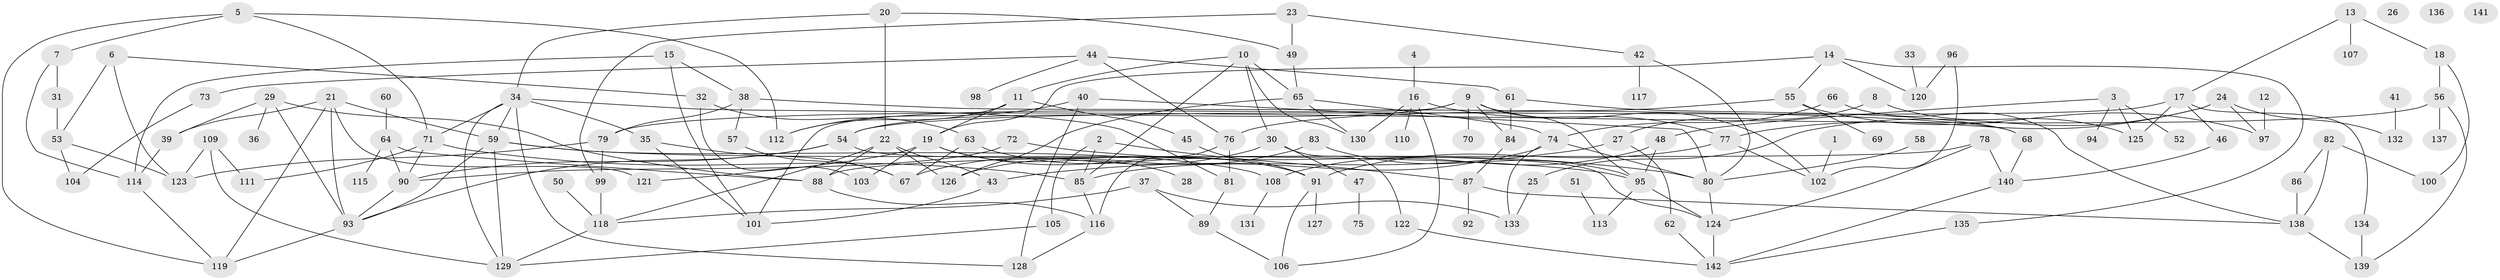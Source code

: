 // coarse degree distribution, {1: 0.35714285714285715, 0: 0.07142857142857142, 3: 0.09523809523809523, 2: 0.14285714285714285, 5: 0.09523809523809523, 4: 0.09523809523809523, 7: 0.023809523809523808, 9: 0.023809523809523808, 8: 0.023809523809523808, 6: 0.023809523809523808, 13: 0.023809523809523808, 10: 0.023809523809523808}
// Generated by graph-tools (version 1.1) at 2025/43/03/04/25 21:43:50]
// undirected, 142 vertices, 213 edges
graph export_dot {
graph [start="1"]
  node [color=gray90,style=filled];
  1;
  2;
  3;
  4;
  5;
  6;
  7;
  8;
  9;
  10;
  11;
  12;
  13;
  14;
  15;
  16;
  17;
  18;
  19;
  20;
  21;
  22;
  23;
  24;
  25;
  26;
  27;
  28;
  29;
  30;
  31;
  32;
  33;
  34;
  35;
  36;
  37;
  38;
  39;
  40;
  41;
  42;
  43;
  44;
  45;
  46;
  47;
  48;
  49;
  50;
  51;
  52;
  53;
  54;
  55;
  56;
  57;
  58;
  59;
  60;
  61;
  62;
  63;
  64;
  65;
  66;
  67;
  68;
  69;
  70;
  71;
  72;
  73;
  74;
  75;
  76;
  77;
  78;
  79;
  80;
  81;
  82;
  83;
  84;
  85;
  86;
  87;
  88;
  89;
  90;
  91;
  92;
  93;
  94;
  95;
  96;
  97;
  98;
  99;
  100;
  101;
  102;
  103;
  104;
  105;
  106;
  107;
  108;
  109;
  110;
  111;
  112;
  113;
  114;
  115;
  116;
  117;
  118;
  119;
  120;
  121;
  122;
  123;
  124;
  125;
  126;
  127;
  128;
  129;
  130;
  131;
  132;
  133;
  134;
  135;
  136;
  137;
  138;
  139;
  140;
  141;
  142;
  1 -- 102;
  2 -- 85;
  2 -- 87;
  2 -- 105;
  3 -- 48;
  3 -- 52;
  3 -- 94;
  3 -- 125;
  4 -- 16;
  5 -- 7;
  5 -- 71;
  5 -- 112;
  5 -- 119;
  6 -- 32;
  6 -- 53;
  6 -- 123;
  7 -- 31;
  7 -- 114;
  8 -- 27;
  8 -- 125;
  9 -- 54;
  9 -- 70;
  9 -- 84;
  9 -- 95;
  9 -- 101;
  9 -- 102;
  10 -- 11;
  10 -- 30;
  10 -- 65;
  10 -- 85;
  10 -- 130;
  11 -- 19;
  11 -- 45;
  11 -- 112;
  12 -- 97;
  13 -- 17;
  13 -- 18;
  13 -- 107;
  14 -- 19;
  14 -- 55;
  14 -- 120;
  14 -- 135;
  15 -- 38;
  15 -- 101;
  15 -- 114;
  16 -- 77;
  16 -- 106;
  16 -- 110;
  16 -- 130;
  17 -- 46;
  17 -- 54;
  17 -- 125;
  17 -- 134;
  18 -- 56;
  18 -- 100;
  19 -- 28;
  19 -- 91;
  19 -- 103;
  19 -- 121;
  20 -- 22;
  20 -- 34;
  20 -- 49;
  21 -- 39;
  21 -- 59;
  21 -- 93;
  21 -- 119;
  21 -- 121;
  22 -- 43;
  22 -- 88;
  22 -- 118;
  22 -- 126;
  23 -- 42;
  23 -- 49;
  23 -- 99;
  24 -- 25;
  24 -- 77;
  24 -- 97;
  24 -- 132;
  25 -- 133;
  27 -- 43;
  27 -- 62;
  29 -- 36;
  29 -- 39;
  29 -- 88;
  29 -- 93;
  30 -- 47;
  30 -- 67;
  30 -- 122;
  31 -- 53;
  32 -- 63;
  32 -- 103;
  33 -- 120;
  34 -- 35;
  34 -- 59;
  34 -- 71;
  34 -- 81;
  34 -- 128;
  34 -- 129;
  35 -- 67;
  35 -- 101;
  37 -- 89;
  37 -- 118;
  37 -- 133;
  38 -- 57;
  38 -- 68;
  38 -- 79;
  39 -- 114;
  40 -- 80;
  40 -- 112;
  40 -- 128;
  41 -- 132;
  42 -- 80;
  42 -- 117;
  43 -- 101;
  44 -- 61;
  44 -- 73;
  44 -- 76;
  44 -- 98;
  45 -- 91;
  46 -- 140;
  47 -- 75;
  48 -- 95;
  48 -- 108;
  49 -- 65;
  50 -- 118;
  51 -- 113;
  53 -- 104;
  53 -- 123;
  54 -- 90;
  54 -- 93;
  54 -- 124;
  55 -- 69;
  55 -- 76;
  55 -- 97;
  56 -- 79;
  56 -- 137;
  56 -- 139;
  57 -- 67;
  58 -- 80;
  59 -- 93;
  59 -- 95;
  59 -- 108;
  59 -- 129;
  60 -- 64;
  61 -- 68;
  61 -- 84;
  62 -- 142;
  63 -- 67;
  63 -- 91;
  64 -- 88;
  64 -- 90;
  64 -- 115;
  65 -- 74;
  65 -- 126;
  65 -- 130;
  66 -- 74;
  66 -- 138;
  68 -- 140;
  71 -- 85;
  71 -- 90;
  71 -- 111;
  72 -- 80;
  72 -- 90;
  73 -- 104;
  74 -- 80;
  74 -- 85;
  74 -- 133;
  76 -- 81;
  76 -- 116;
  77 -- 91;
  77 -- 102;
  78 -- 88;
  78 -- 124;
  78 -- 140;
  79 -- 99;
  79 -- 123;
  80 -- 124;
  81 -- 89;
  82 -- 86;
  82 -- 100;
  82 -- 138;
  83 -- 95;
  83 -- 126;
  84 -- 87;
  85 -- 116;
  86 -- 138;
  87 -- 92;
  87 -- 138;
  88 -- 116;
  89 -- 106;
  90 -- 93;
  91 -- 106;
  91 -- 127;
  93 -- 119;
  95 -- 113;
  95 -- 124;
  96 -- 102;
  96 -- 120;
  99 -- 118;
  105 -- 129;
  108 -- 131;
  109 -- 111;
  109 -- 123;
  109 -- 129;
  114 -- 119;
  116 -- 128;
  118 -- 129;
  122 -- 142;
  124 -- 142;
  134 -- 139;
  135 -- 142;
  138 -- 139;
  140 -- 142;
}
